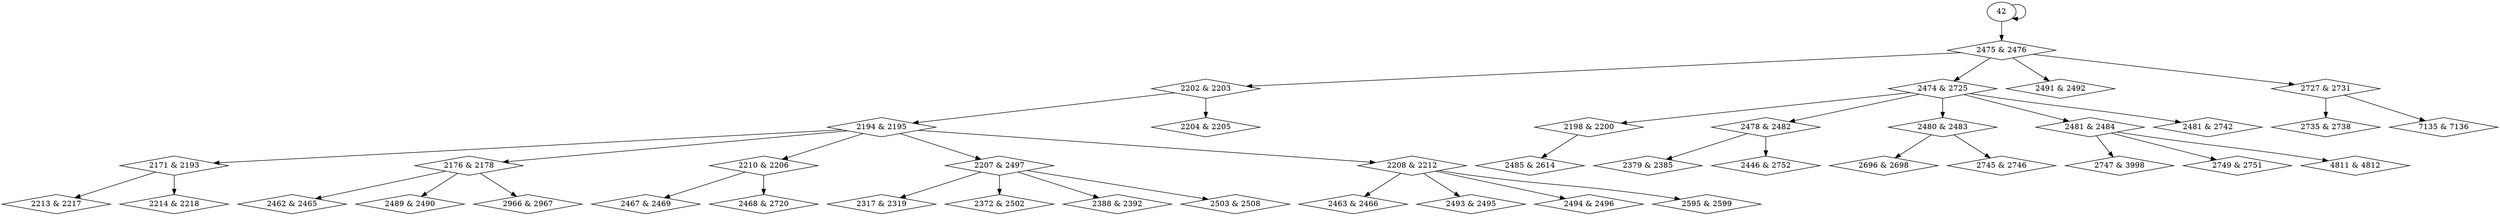 digraph {
0 [label = "2171 & 2193", shape = diamond];
1 [label = "2176 & 2178", shape = diamond];
2 [label = "2210 & 2206", shape = diamond];
3 [label = "2194 & 2195", shape = diamond];
4 [label = "2198 & 2200", shape = diamond];
5 [label = "2202 & 2203", shape = diamond];
6 [label = "2204 & 2205", shape = diamond];
7 [label = "2207 & 2497", shape = diamond];
8 [label = "2208 & 2212", shape = diamond];
9 [label = "2213 & 2217", shape = diamond];
10 [label = "2214 & 2218", shape = diamond];
11 [label = "2317 & 2319", shape = diamond];
12 [label = "2372 & 2502", shape = diamond];
13 [label = "2379 & 2385", shape = diamond];
14 [label = "2388 & 2392", shape = diamond];
15 [label = "2446 & 2752", shape = diamond];
16 [label = "2462 & 2465", shape = diamond];
17 [label = "2463 & 2466", shape = diamond];
18 [label = "2467 & 2469", shape = diamond];
19 [label = "2468 & 2720", shape = diamond];
20 [label = "2474 & 2725", shape = diamond];
21 [label = "2475 & 2476", shape = diamond];
22 [label = "2478 & 2482", shape = diamond];
23 [label = "2480 & 2483", shape = diamond];
24 [label = "2481 & 2484", shape = diamond];
25 [label = "2481 & 2742", shape = diamond];
26 [label = "2485 & 2614", shape = diamond];
27 [label = "2489 & 2490", shape = diamond];
28 [label = "2491 & 2492", shape = diamond];
29 [label = "2493 & 2495", shape = diamond];
30 [label = "2494 & 2496", shape = diamond];
31 [label = "2503 & 2508", shape = diamond];
32 [label = "2595 & 2599", shape = diamond];
33 [label = "2696 & 2698", shape = diamond];
34 [label = "2727 & 2731", shape = diamond];
35 [label = "2735 & 2738", shape = diamond];
36 [label = "2745 & 2746", shape = diamond];
37 [label = "2747 & 3998", shape = diamond];
38 [label = "2749 & 2751", shape = diamond];
39 [label = "2966 & 2967", shape = diamond];
40 [label = "4811 & 4812", shape = diamond];
41 [label = "7135 & 7136", shape = diamond];
3 -> 0;
3 -> 1;
3 -> 2;
5 -> 3;
20 -> 4;
21 -> 5;
5 -> 6;
3 -> 7;
3 -> 8;
0 -> 9;
0 -> 10;
7 -> 11;
7 -> 12;
22 -> 13;
7 -> 14;
22 -> 15;
1 -> 16;
8 -> 17;
2 -> 18;
2 -> 19;
21 -> 20;
42 -> 21;
20 -> 22;
20 -> 23;
20 -> 24;
20 -> 25;
4 -> 26;
1 -> 27;
21 -> 28;
8 -> 29;
8 -> 30;
7 -> 31;
8 -> 32;
23 -> 33;
21 -> 34;
34 -> 35;
23 -> 36;
24 -> 37;
24 -> 38;
1 -> 39;
24 -> 40;
34 -> 41;
42 -> 42;
}
